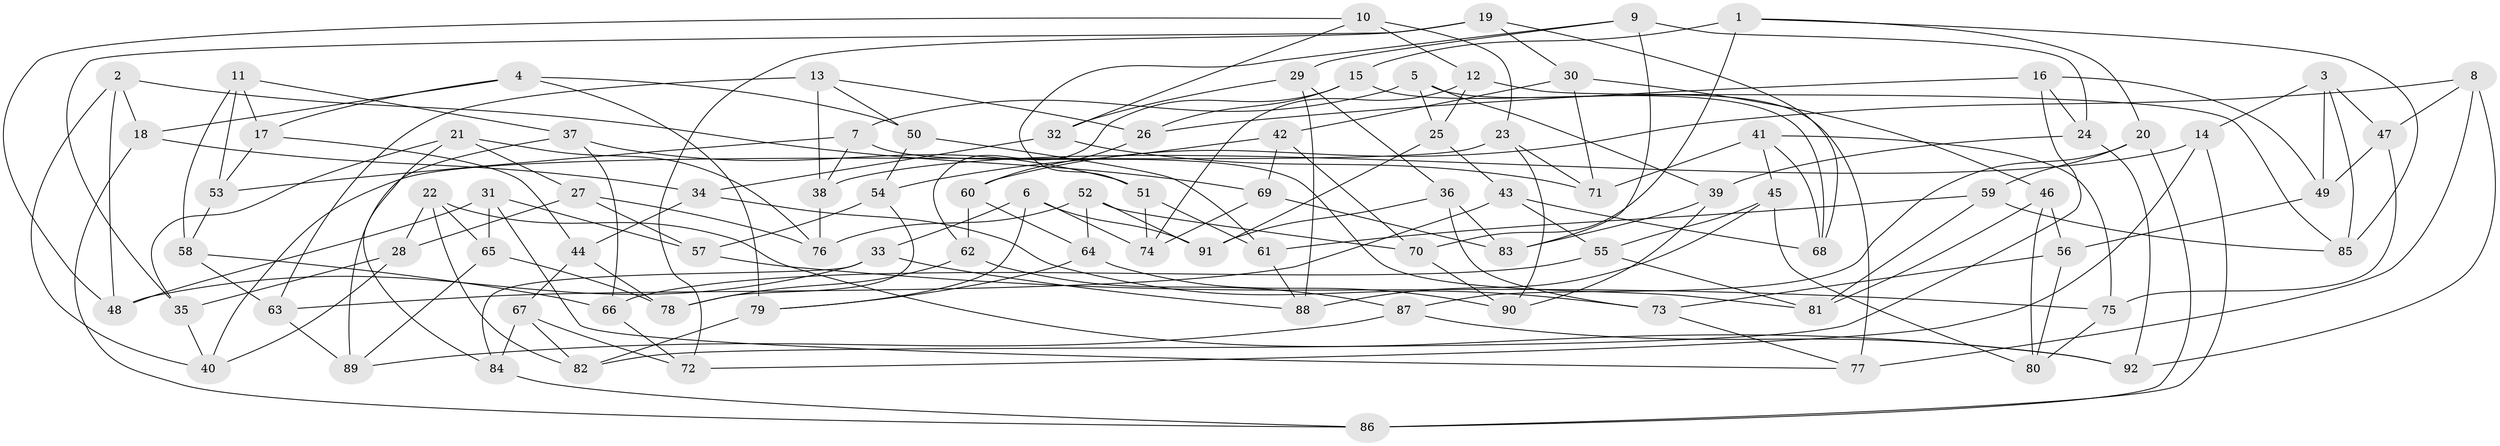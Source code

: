 // coarse degree distribution, {4: 0.5434782608695652, 9: 0.06521739130434782, 6: 0.06521739130434782, 7: 0.06521739130434782, 3: 0.13043478260869565, 10: 0.043478260869565216, 8: 0.021739130434782608, 5: 0.043478260869565216, 12: 0.021739130434782608}
// Generated by graph-tools (version 1.1) at 2025/53/03/04/25 22:53:33]
// undirected, 92 vertices, 184 edges
graph export_dot {
  node [color=gray90,style=filled];
  1;
  2;
  3;
  4;
  5;
  6;
  7;
  8;
  9;
  10;
  11;
  12;
  13;
  14;
  15;
  16;
  17;
  18;
  19;
  20;
  21;
  22;
  23;
  24;
  25;
  26;
  27;
  28;
  29;
  30;
  31;
  32;
  33;
  34;
  35;
  36;
  37;
  38;
  39;
  40;
  41;
  42;
  43;
  44;
  45;
  46;
  47;
  48;
  49;
  50;
  51;
  52;
  53;
  54;
  55;
  56;
  57;
  58;
  59;
  60;
  61;
  62;
  63;
  64;
  65;
  66;
  67;
  68;
  69;
  70;
  71;
  72;
  73;
  74;
  75;
  76;
  77;
  78;
  79;
  80;
  81;
  82;
  83;
  84;
  85;
  86;
  87;
  88;
  89;
  90;
  91;
  92;
  1 -- 20;
  1 -- 85;
  1 -- 15;
  1 -- 70;
  2 -- 69;
  2 -- 48;
  2 -- 18;
  2 -- 40;
  3 -- 47;
  3 -- 85;
  3 -- 14;
  3 -- 49;
  4 -- 79;
  4 -- 18;
  4 -- 50;
  4 -- 17;
  5 -- 77;
  5 -- 7;
  5 -- 25;
  5 -- 39;
  6 -- 91;
  6 -- 33;
  6 -- 74;
  6 -- 79;
  7 -- 38;
  7 -- 81;
  7 -- 53;
  8 -- 47;
  8 -- 92;
  8 -- 60;
  8 -- 77;
  9 -- 29;
  9 -- 83;
  9 -- 24;
  9 -- 51;
  10 -- 12;
  10 -- 48;
  10 -- 32;
  10 -- 23;
  11 -- 53;
  11 -- 17;
  11 -- 58;
  11 -- 37;
  12 -- 25;
  12 -- 85;
  12 -- 74;
  13 -- 63;
  13 -- 50;
  13 -- 38;
  13 -- 26;
  14 -- 38;
  14 -- 72;
  14 -- 86;
  15 -- 68;
  15 -- 26;
  15 -- 62;
  16 -- 49;
  16 -- 24;
  16 -- 82;
  16 -- 26;
  17 -- 44;
  17 -- 53;
  18 -- 34;
  18 -- 86;
  19 -- 30;
  19 -- 35;
  19 -- 68;
  19 -- 72;
  20 -- 87;
  20 -- 59;
  20 -- 86;
  21 -- 35;
  21 -- 27;
  21 -- 84;
  21 -- 76;
  22 -- 82;
  22 -- 65;
  22 -- 92;
  22 -- 28;
  23 -- 40;
  23 -- 71;
  23 -- 90;
  24 -- 39;
  24 -- 92;
  25 -- 91;
  25 -- 43;
  26 -- 60;
  27 -- 28;
  27 -- 57;
  27 -- 76;
  28 -- 35;
  28 -- 40;
  29 -- 88;
  29 -- 36;
  29 -- 32;
  30 -- 46;
  30 -- 71;
  30 -- 42;
  31 -- 57;
  31 -- 77;
  31 -- 65;
  31 -- 48;
  32 -- 34;
  32 -- 71;
  33 -- 84;
  33 -- 88;
  33 -- 48;
  34 -- 44;
  34 -- 73;
  35 -- 40;
  36 -- 91;
  36 -- 83;
  36 -- 73;
  37 -- 51;
  37 -- 89;
  37 -- 66;
  38 -- 76;
  39 -- 83;
  39 -- 90;
  41 -- 75;
  41 -- 45;
  41 -- 68;
  41 -- 71;
  42 -- 70;
  42 -- 69;
  42 -- 54;
  43 -- 68;
  43 -- 55;
  43 -- 63;
  44 -- 78;
  44 -- 67;
  45 -- 80;
  45 -- 55;
  45 -- 88;
  46 -- 81;
  46 -- 80;
  46 -- 56;
  47 -- 49;
  47 -- 75;
  49 -- 56;
  50 -- 54;
  50 -- 61;
  51 -- 74;
  51 -- 61;
  52 -- 64;
  52 -- 70;
  52 -- 91;
  52 -- 76;
  53 -- 58;
  54 -- 57;
  54 -- 78;
  55 -- 66;
  55 -- 81;
  56 -- 80;
  56 -- 73;
  57 -- 75;
  58 -- 66;
  58 -- 63;
  59 -- 85;
  59 -- 81;
  59 -- 61;
  60 -- 64;
  60 -- 62;
  61 -- 88;
  62 -- 78;
  62 -- 87;
  63 -- 89;
  64 -- 79;
  64 -- 90;
  65 -- 78;
  65 -- 89;
  66 -- 72;
  67 -- 82;
  67 -- 72;
  67 -- 84;
  69 -- 74;
  69 -- 83;
  70 -- 90;
  73 -- 77;
  75 -- 80;
  79 -- 82;
  84 -- 86;
  87 -- 89;
  87 -- 92;
}
